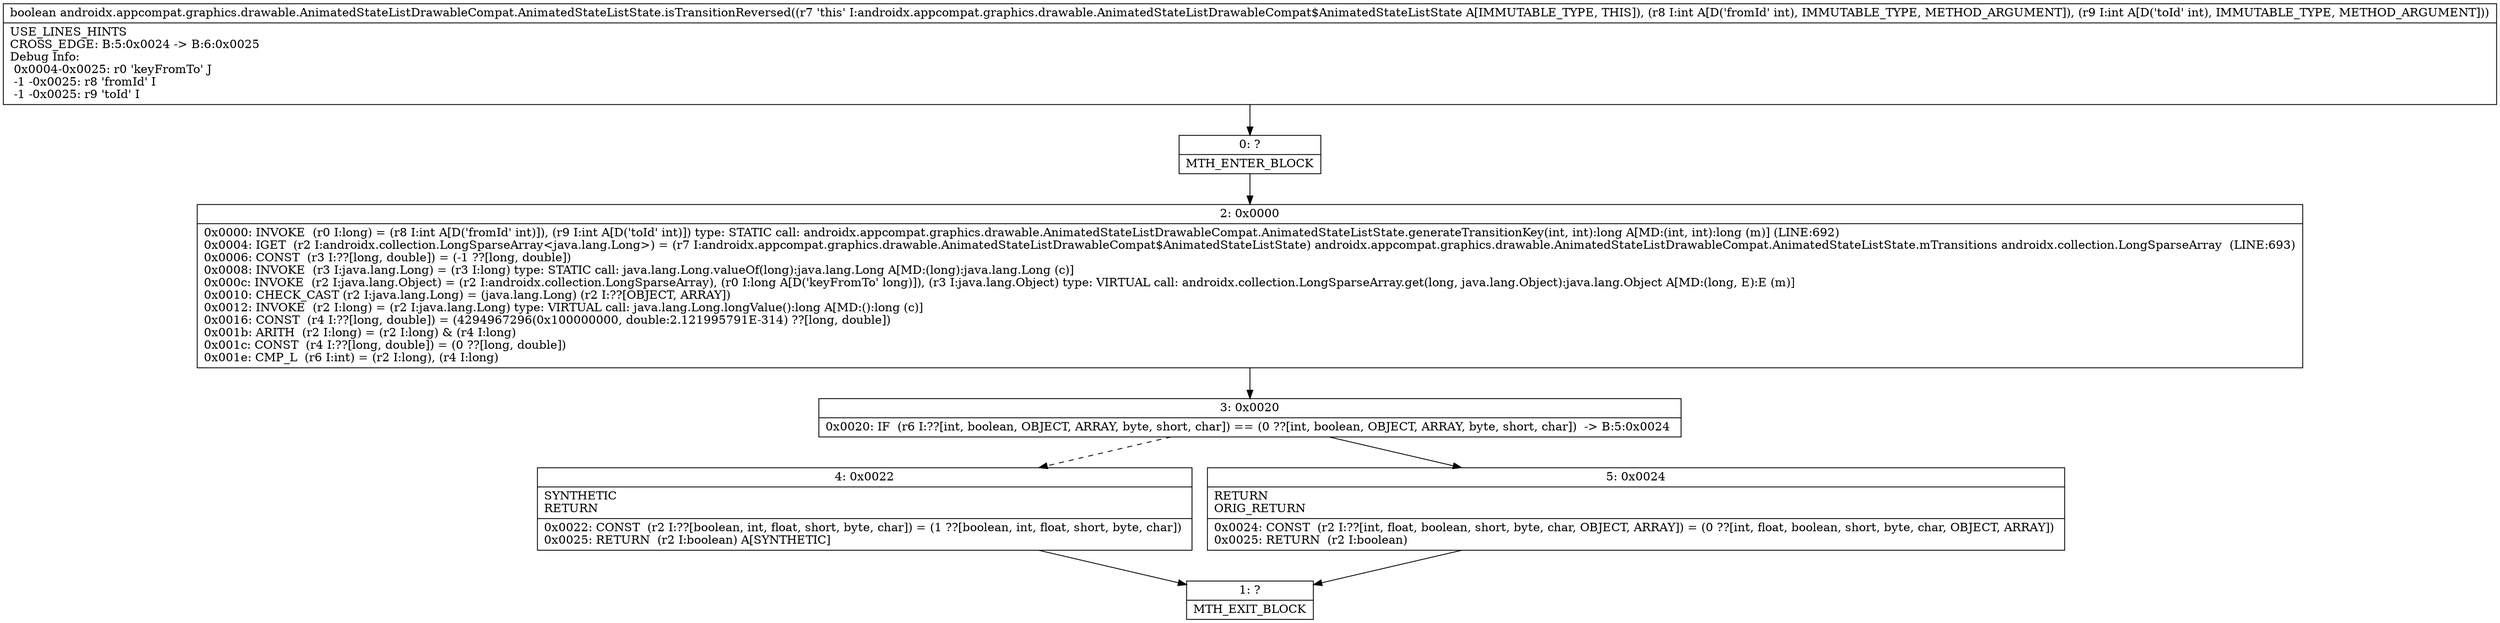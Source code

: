 digraph "CFG forandroidx.appcompat.graphics.drawable.AnimatedStateListDrawableCompat.AnimatedStateListState.isTransitionReversed(II)Z" {
Node_0 [shape=record,label="{0\:\ ?|MTH_ENTER_BLOCK\l}"];
Node_2 [shape=record,label="{2\:\ 0x0000|0x0000: INVOKE  (r0 I:long) = (r8 I:int A[D('fromId' int)]), (r9 I:int A[D('toId' int)]) type: STATIC call: androidx.appcompat.graphics.drawable.AnimatedStateListDrawableCompat.AnimatedStateListState.generateTransitionKey(int, int):long A[MD:(int, int):long (m)] (LINE:692)\l0x0004: IGET  (r2 I:androidx.collection.LongSparseArray\<java.lang.Long\>) = (r7 I:androidx.appcompat.graphics.drawable.AnimatedStateListDrawableCompat$AnimatedStateListState) androidx.appcompat.graphics.drawable.AnimatedStateListDrawableCompat.AnimatedStateListState.mTransitions androidx.collection.LongSparseArray  (LINE:693)\l0x0006: CONST  (r3 I:??[long, double]) = (\-1 ??[long, double]) \l0x0008: INVOKE  (r3 I:java.lang.Long) = (r3 I:long) type: STATIC call: java.lang.Long.valueOf(long):java.lang.Long A[MD:(long):java.lang.Long (c)]\l0x000c: INVOKE  (r2 I:java.lang.Object) = (r2 I:androidx.collection.LongSparseArray), (r0 I:long A[D('keyFromTo' long)]), (r3 I:java.lang.Object) type: VIRTUAL call: androidx.collection.LongSparseArray.get(long, java.lang.Object):java.lang.Object A[MD:(long, E):E (m)]\l0x0010: CHECK_CAST (r2 I:java.lang.Long) = (java.lang.Long) (r2 I:??[OBJECT, ARRAY]) \l0x0012: INVOKE  (r2 I:long) = (r2 I:java.lang.Long) type: VIRTUAL call: java.lang.Long.longValue():long A[MD:():long (c)]\l0x0016: CONST  (r4 I:??[long, double]) = (4294967296(0x100000000, double:2.121995791E\-314) ??[long, double]) \l0x001b: ARITH  (r2 I:long) = (r2 I:long) & (r4 I:long) \l0x001c: CONST  (r4 I:??[long, double]) = (0 ??[long, double]) \l0x001e: CMP_L  (r6 I:int) = (r2 I:long), (r4 I:long) \l}"];
Node_3 [shape=record,label="{3\:\ 0x0020|0x0020: IF  (r6 I:??[int, boolean, OBJECT, ARRAY, byte, short, char]) == (0 ??[int, boolean, OBJECT, ARRAY, byte, short, char])  \-\> B:5:0x0024 \l}"];
Node_4 [shape=record,label="{4\:\ 0x0022|SYNTHETIC\lRETURN\l|0x0022: CONST  (r2 I:??[boolean, int, float, short, byte, char]) = (1 ??[boolean, int, float, short, byte, char]) \l0x0025: RETURN  (r2 I:boolean) A[SYNTHETIC]\l}"];
Node_1 [shape=record,label="{1\:\ ?|MTH_EXIT_BLOCK\l}"];
Node_5 [shape=record,label="{5\:\ 0x0024|RETURN\lORIG_RETURN\l|0x0024: CONST  (r2 I:??[int, float, boolean, short, byte, char, OBJECT, ARRAY]) = (0 ??[int, float, boolean, short, byte, char, OBJECT, ARRAY]) \l0x0025: RETURN  (r2 I:boolean) \l}"];
MethodNode[shape=record,label="{boolean androidx.appcompat.graphics.drawable.AnimatedStateListDrawableCompat.AnimatedStateListState.isTransitionReversed((r7 'this' I:androidx.appcompat.graphics.drawable.AnimatedStateListDrawableCompat$AnimatedStateListState A[IMMUTABLE_TYPE, THIS]), (r8 I:int A[D('fromId' int), IMMUTABLE_TYPE, METHOD_ARGUMENT]), (r9 I:int A[D('toId' int), IMMUTABLE_TYPE, METHOD_ARGUMENT]))  | USE_LINES_HINTS\lCROSS_EDGE: B:5:0x0024 \-\> B:6:0x0025\lDebug Info:\l  0x0004\-0x0025: r0 'keyFromTo' J\l  \-1 \-0x0025: r8 'fromId' I\l  \-1 \-0x0025: r9 'toId' I\l}"];
MethodNode -> Node_0;Node_0 -> Node_2;
Node_2 -> Node_3;
Node_3 -> Node_4[style=dashed];
Node_3 -> Node_5;
Node_4 -> Node_1;
Node_5 -> Node_1;
}

